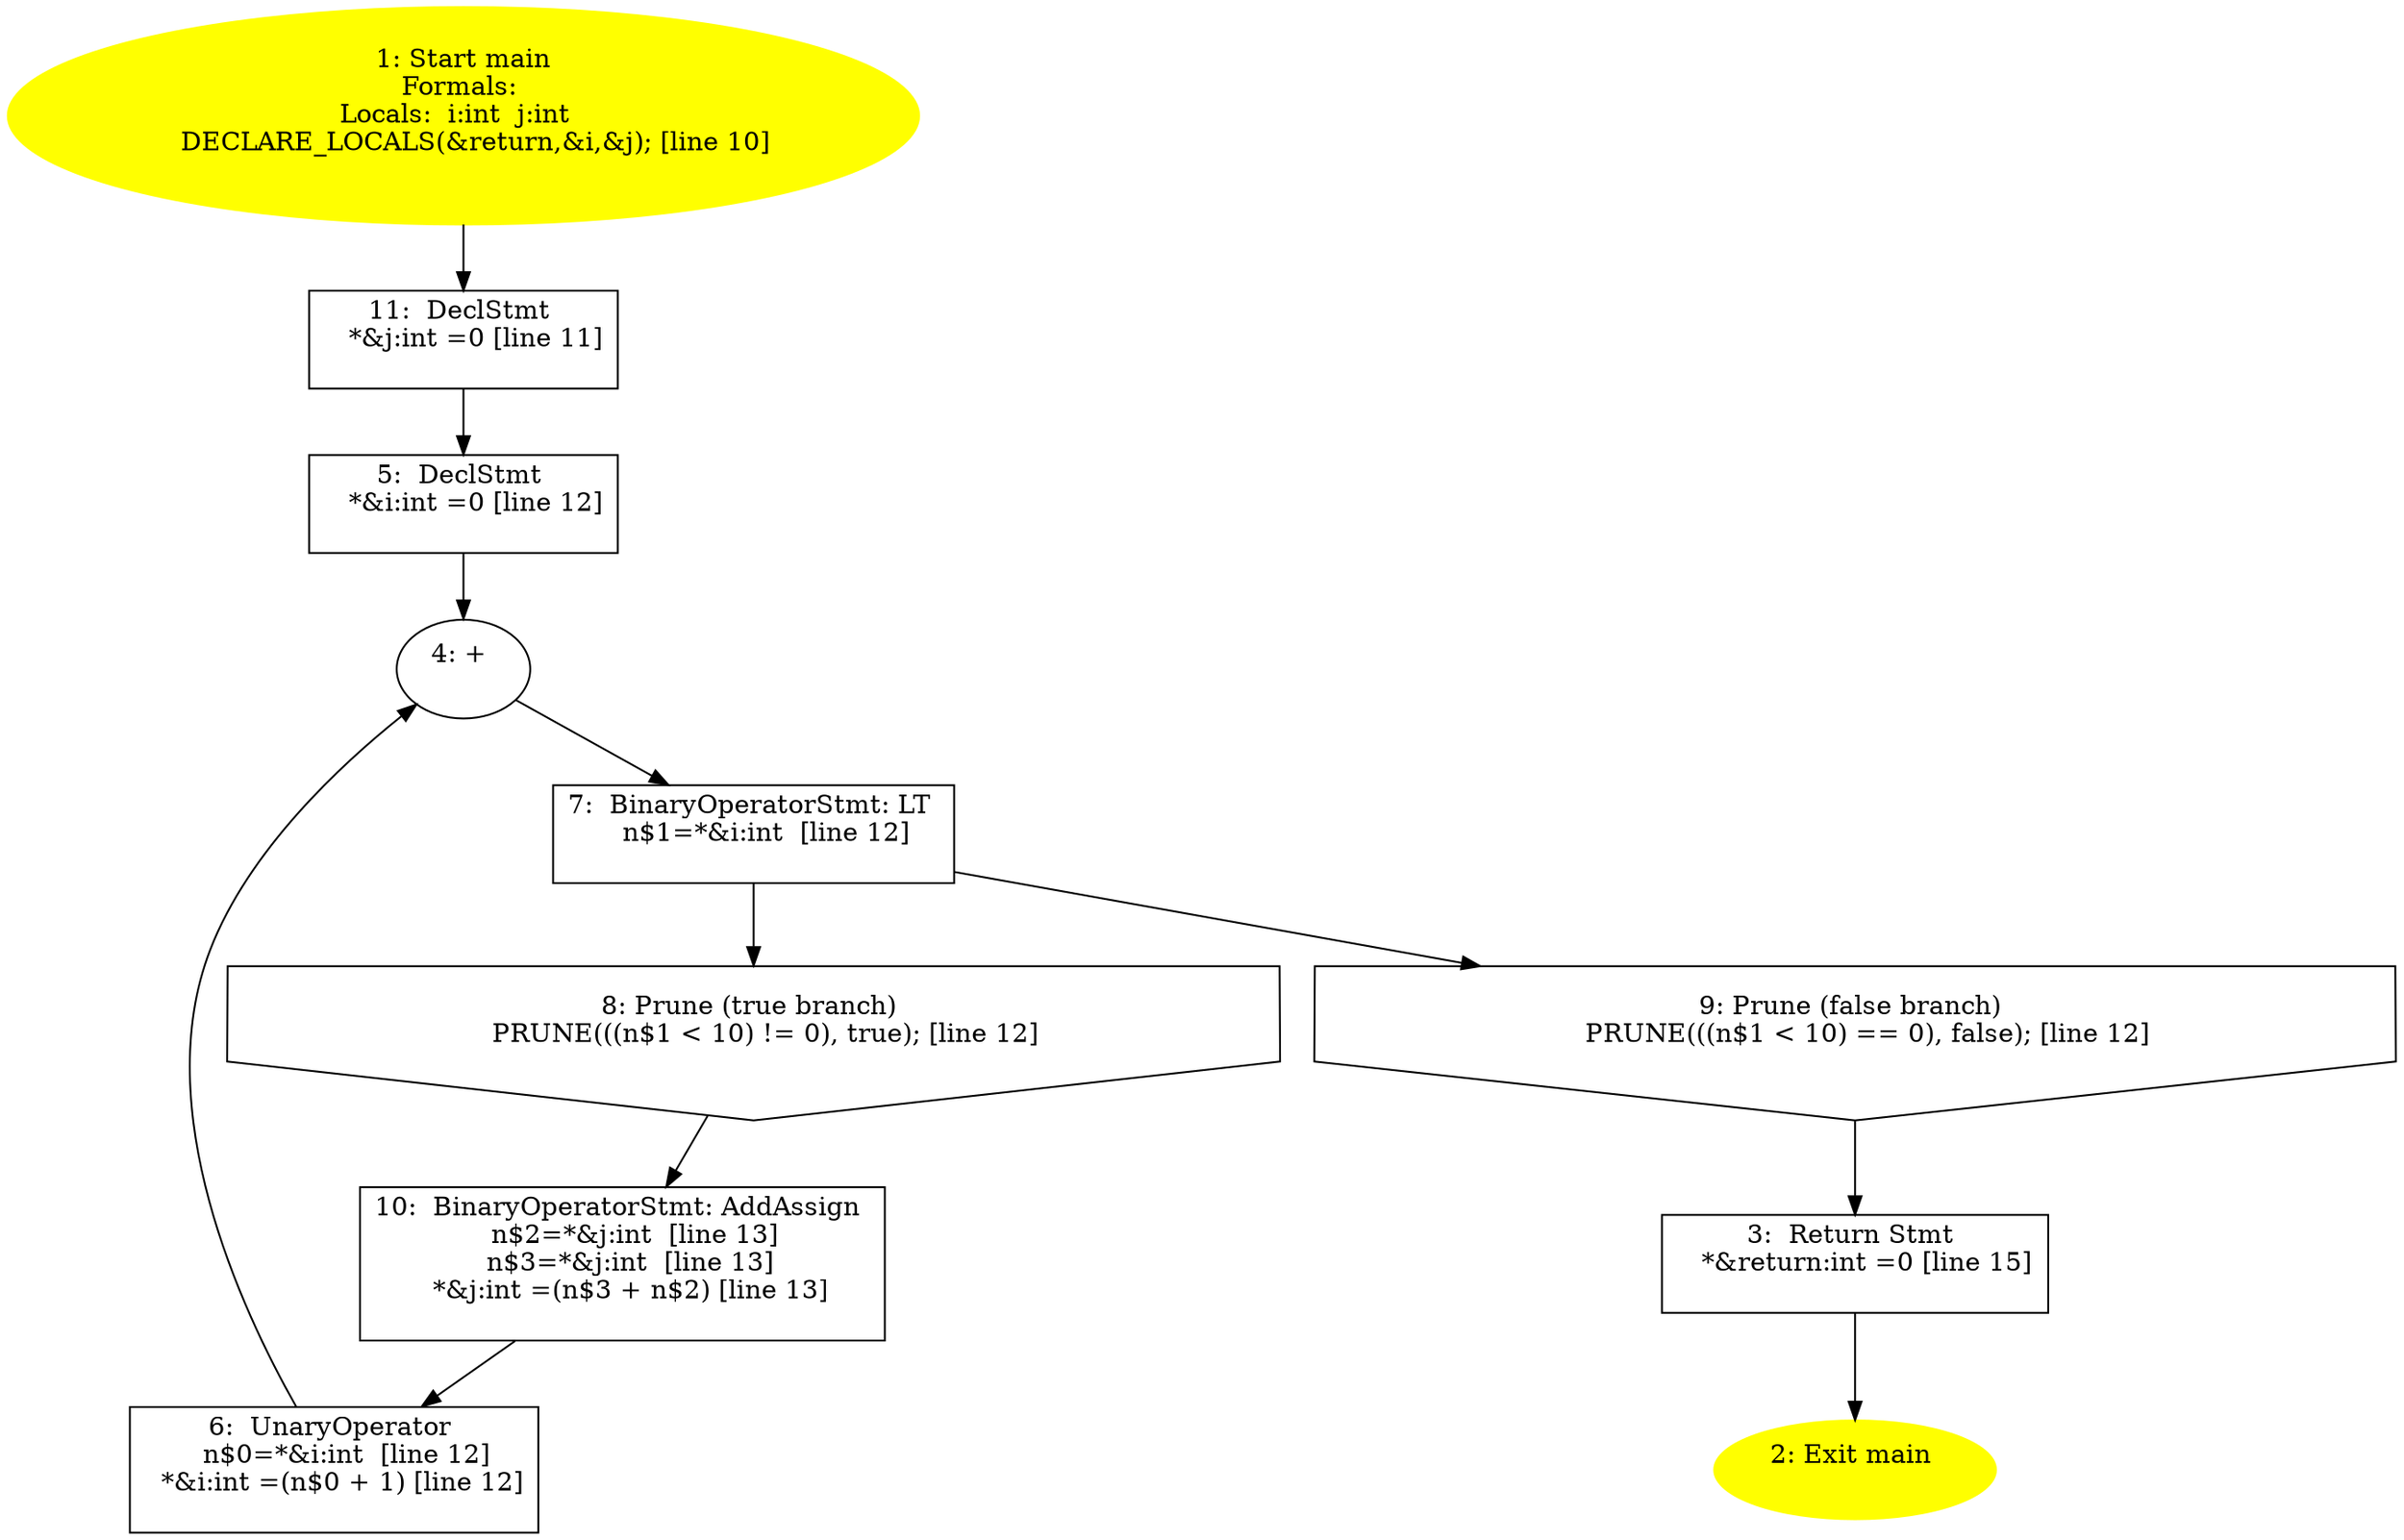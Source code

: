 /* @generated */
digraph iCFG {
"main11" [label="11:  DeclStmt \n   *&j:int =0 [line 11]\n " shape="box"]
	

	 "main11" -> "main5" ;
"main10" [label="10:  BinaryOperatorStmt: AddAssign \n   n$2=*&j:int  [line 13]\n  n$3=*&j:int  [line 13]\n  *&j:int =(n$3 + n$2) [line 13]\n " shape="box"]
	

	 "main10" -> "main6" ;
"main9" [label="9: Prune (false branch) \n   PRUNE(((n$1 < 10) == 0), false); [line 12]\n " shape="invhouse"]
	

	 "main9" -> "main3" ;
"main8" [label="8: Prune (true branch) \n   PRUNE(((n$1 < 10) != 0), true); [line 12]\n " shape="invhouse"]
	

	 "main8" -> "main10" ;
"main7" [label="7:  BinaryOperatorStmt: LT \n   n$1=*&i:int  [line 12]\n " shape="box"]
	

	 "main7" -> "main8" ;
	 "main7" -> "main9" ;
"main6" [label="6:  UnaryOperator \n   n$0=*&i:int  [line 12]\n  *&i:int =(n$0 + 1) [line 12]\n " shape="box"]
	

	 "main6" -> "main4" ;
"main5" [label="5:  DeclStmt \n   *&i:int =0 [line 12]\n " shape="box"]
	

	 "main5" -> "main4" ;
"main4" [label="4: + \n  " ]
	

	 "main4" -> "main7" ;
"main3" [label="3:  Return Stmt \n   *&return:int =0 [line 15]\n " shape="box"]
	

	 "main3" -> "main2" ;
"main2" [label="2: Exit main \n  " color=yellow style=filled]
	

"main1" [label="1: Start main\nFormals: \nLocals:  i:int  j:int  \n   DECLARE_LOCALS(&return,&i,&j); [line 10]\n " color=yellow style=filled]
	

	 "main1" -> "main11" ;
}
